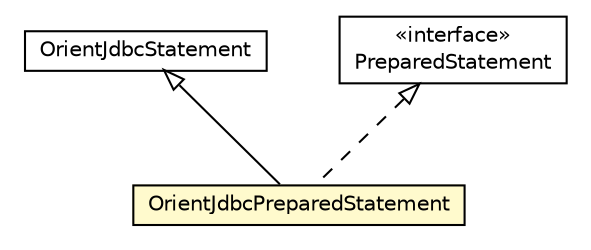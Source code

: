 #!/usr/local/bin/dot
#
# Class diagram 
# Generated by UMLGraph version R5_6-24-gf6e263 (http://www.umlgraph.org/)
#

digraph G {
	edge [fontname="Helvetica",fontsize=10,labelfontname="Helvetica",labelfontsize=10];
	node [fontname="Helvetica",fontsize=10,shape=plaintext];
	nodesep=0.25;
	ranksep=0.5;
	// com.orientechnologies.orient.jdbc.OrientJdbcStatement
	c4480867 [label=<<table title="com.orientechnologies.orient.jdbc.OrientJdbcStatement" border="0" cellborder="1" cellspacing="0" cellpadding="2" port="p" href="./OrientJdbcStatement.html">
		<tr><td><table border="0" cellspacing="0" cellpadding="1">
<tr><td align="center" balign="center"> OrientJdbcStatement </td></tr>
		</table></td></tr>
		</table>>, URL="./OrientJdbcStatement.html", fontname="Helvetica", fontcolor="black", fontsize=10.0];
	// com.orientechnologies.orient.jdbc.OrientJdbcPreparedStatement
	c4480869 [label=<<table title="com.orientechnologies.orient.jdbc.OrientJdbcPreparedStatement" border="0" cellborder="1" cellspacing="0" cellpadding="2" port="p" bgcolor="lemonChiffon" href="./OrientJdbcPreparedStatement.html">
		<tr><td><table border="0" cellspacing="0" cellpadding="1">
<tr><td align="center" balign="center"> OrientJdbcPreparedStatement </td></tr>
		</table></td></tr>
		</table>>, URL="./OrientJdbcPreparedStatement.html", fontname="Helvetica", fontcolor="black", fontsize=10.0];
	//com.orientechnologies.orient.jdbc.OrientJdbcPreparedStatement extends com.orientechnologies.orient.jdbc.OrientJdbcStatement
	c4480867:p -> c4480869:p [dir=back,arrowtail=empty];
	//com.orientechnologies.orient.jdbc.OrientJdbcPreparedStatement implements java.sql.PreparedStatement
	c4480941:p -> c4480869:p [dir=back,arrowtail=empty,style=dashed];
	// java.sql.PreparedStatement
	c4480941 [label=<<table title="java.sql.PreparedStatement" border="0" cellborder="1" cellspacing="0" cellpadding="2" port="p" href="http://java.sun.com/j2se/1.4.2/docs/api/java/sql/PreparedStatement.html">
		<tr><td><table border="0" cellspacing="0" cellpadding="1">
<tr><td align="center" balign="center"> &#171;interface&#187; </td></tr>
<tr><td align="center" balign="center"> PreparedStatement </td></tr>
		</table></td></tr>
		</table>>, URL="http://java.sun.com/j2se/1.4.2/docs/api/java/sql/PreparedStatement.html", fontname="Helvetica", fontcolor="black", fontsize=10.0];
}


